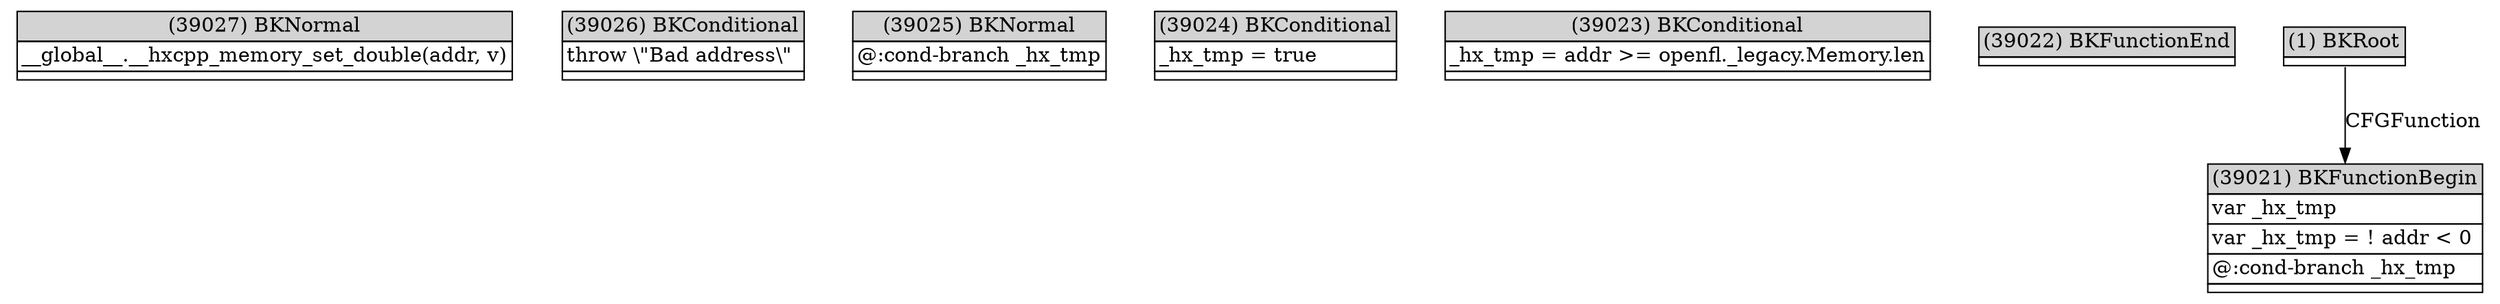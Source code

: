 digraph graphname {
	node [shape=plaintext];
n39027[label=<<table BORDER="0" CELLBORDER="1" CELLSPACING="0">
	<tr><td port="in" bgcolor="lightgray">(39027) BKNormal</td></tr>
	<tr><td port="e0" align="left">__global__.__hxcpp_memory_set_double(addr, v)</td></tr>
	<tr><td port="out"></td></tr>
</table>>];
n39026[label=<<table BORDER="0" CELLBORDER="1" CELLSPACING="0">
	<tr><td port="in" bgcolor="lightgray">(39026) BKConditional</td></tr>
	<tr><td port="e0" align="left">throw \"Bad address\"</td></tr>
	<tr><td port="out"></td></tr>
</table>>];
n39025[label=<<table BORDER="0" CELLBORDER="1" CELLSPACING="0">
	<tr><td port="in" bgcolor="lightgray">(39025) BKNormal</td></tr>
	<tr><td port="e0" align="left">@:cond-branch _hx_tmp</td></tr>
	<tr><td port="out"></td></tr>
</table>>];
n39024[label=<<table BORDER="0" CELLBORDER="1" CELLSPACING="0">
	<tr><td port="in" bgcolor="lightgray">(39024) BKConditional</td></tr>
	<tr><td port="e0" align="left">_hx_tmp = true</td></tr>
	<tr><td port="out"></td></tr>
</table>>];
n39023[label=<<table BORDER="0" CELLBORDER="1" CELLSPACING="0">
	<tr><td port="in" bgcolor="lightgray">(39023) BKConditional</td></tr>
	<tr><td port="e0" align="left">_hx_tmp = addr &gt;= openfl._legacy.Memory.len</td></tr>
	<tr><td port="out"></td></tr>
</table>>];
n39022[label=<<table BORDER="0" CELLBORDER="1" CELLSPACING="0">
	<tr><td port="in" bgcolor="lightgray">(39022) BKFunctionEnd</td></tr>
	<tr><td port="out"></td></tr>
</table>>];
n39021[label=<<table BORDER="0" CELLBORDER="1" CELLSPACING="0">
	<tr><td port="in" bgcolor="lightgray">(39021) BKFunctionBegin</td></tr>
	<tr><td port="e0" align="left">var _hx_tmp</td></tr>
	<tr><td port="e1" align="left">var _hx_tmp = ! addr &lt; 0</td></tr>
	<tr><td port="e2" align="left">@:cond-branch _hx_tmp</td></tr>
	<tr><td port="out"></td></tr>
</table>>];
n1[label=<<table BORDER="0" CELLBORDER="1" CELLSPACING="0">
	<tr><td port="in" bgcolor="lightgray">(1) BKRoot</td></tr>
	<tr><td port="out"></td></tr>
</table>>];
n1:out -> n39021:in[label="CFGFunction"];
}
